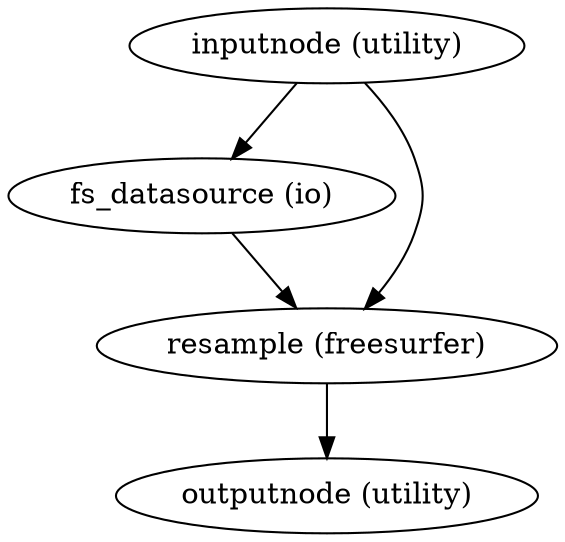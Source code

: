 strict digraph  {
"inputnode (utility)";
"fs_datasource (io)";
"resample (freesurfer)";
"outputnode (utility)";
"inputnode (utility)" -> "fs_datasource (io)";
"inputnode (utility)" -> "resample (freesurfer)";
"fs_datasource (io)" -> "resample (freesurfer)";
"resample (freesurfer)" -> "outputnode (utility)";
}
